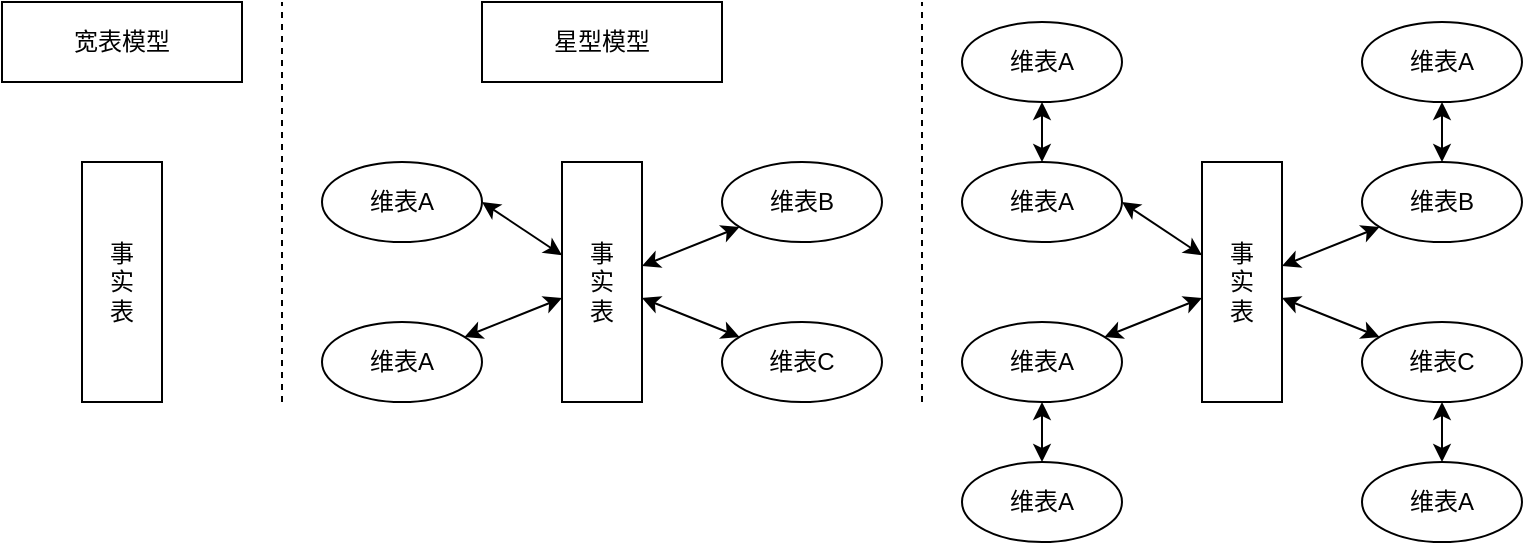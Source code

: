 <mxfile version="21.3.7" type="github">
  <diagram name="第 1 页" id="wSnmJ4HG-NBb-icWCbgJ">
    <mxGraphModel dx="954" dy="584" grid="1" gridSize="10" guides="1" tooltips="1" connect="1" arrows="1" fold="1" page="1" pageScale="1" pageWidth="827" pageHeight="1169" math="0" shadow="0">
      <root>
        <mxCell id="0" />
        <mxCell id="1" parent="0" />
        <mxCell id="QH9CZA3Y4ecUSDF3VbWD-1" value="事&lt;br&gt;实&lt;br&gt;表" style="rounded=0;whiteSpace=wrap;html=1;" vertex="1" parent="1">
          <mxGeometry x="100" y="160" width="40" height="120" as="geometry" />
        </mxCell>
        <mxCell id="QH9CZA3Y4ecUSDF3VbWD-2" value="宽表模型" style="rounded=0;whiteSpace=wrap;html=1;" vertex="1" parent="1">
          <mxGeometry x="60" y="80" width="120" height="40" as="geometry" />
        </mxCell>
        <mxCell id="QH9CZA3Y4ecUSDF3VbWD-3" value="" style="endArrow=none;html=1;rounded=0;dashed=1;" edge="1" parent="1">
          <mxGeometry width="50" height="50" relative="1" as="geometry">
            <mxPoint x="200" y="280" as="sourcePoint" />
            <mxPoint x="200" y="80" as="targetPoint" />
          </mxGeometry>
        </mxCell>
        <mxCell id="QH9CZA3Y4ecUSDF3VbWD-15" style="rounded=0;orthogonalLoop=1;jettySize=auto;html=1;entryX=1;entryY=0.5;entryDx=0;entryDy=0;startArrow=classic;startFill=1;" edge="1" parent="1" source="QH9CZA3Y4ecUSDF3VbWD-4" target="QH9CZA3Y4ecUSDF3VbWD-6">
          <mxGeometry relative="1" as="geometry" />
        </mxCell>
        <mxCell id="QH9CZA3Y4ecUSDF3VbWD-17" value="" style="rounded=0;orthogonalLoop=1;jettySize=auto;html=1;startArrow=classic;startFill=1;" edge="1" parent="1" source="QH9CZA3Y4ecUSDF3VbWD-4" target="QH9CZA3Y4ecUSDF3VbWD-9">
          <mxGeometry relative="1" as="geometry" />
        </mxCell>
        <mxCell id="QH9CZA3Y4ecUSDF3VbWD-4" value="事&lt;br&gt;实&lt;br&gt;表" style="rounded=0;whiteSpace=wrap;html=1;" vertex="1" parent="1">
          <mxGeometry x="340" y="160" width="40" height="120" as="geometry" />
        </mxCell>
        <mxCell id="QH9CZA3Y4ecUSDF3VbWD-6" value="维表A" style="ellipse;whiteSpace=wrap;html=1;" vertex="1" parent="1">
          <mxGeometry x="220" y="160" width="80" height="40" as="geometry" />
        </mxCell>
        <mxCell id="QH9CZA3Y4ecUSDF3VbWD-16" value="" style="rounded=0;orthogonalLoop=1;jettySize=auto;html=1;startArrow=classic;startFill=1;" edge="1" parent="1" source="QH9CZA3Y4ecUSDF3VbWD-7" target="QH9CZA3Y4ecUSDF3VbWD-4">
          <mxGeometry relative="1" as="geometry" />
        </mxCell>
        <mxCell id="QH9CZA3Y4ecUSDF3VbWD-7" value="维表A" style="ellipse;whiteSpace=wrap;html=1;" vertex="1" parent="1">
          <mxGeometry x="220" y="240" width="80" height="40" as="geometry" />
        </mxCell>
        <mxCell id="QH9CZA3Y4ecUSDF3VbWD-18" value="" style="rounded=0;orthogonalLoop=1;jettySize=auto;html=1;startArrow=classic;startFill=1;" edge="1" parent="1" source="QH9CZA3Y4ecUSDF3VbWD-8" target="QH9CZA3Y4ecUSDF3VbWD-4">
          <mxGeometry relative="1" as="geometry" />
        </mxCell>
        <mxCell id="QH9CZA3Y4ecUSDF3VbWD-8" value="维表B" style="ellipse;whiteSpace=wrap;html=1;" vertex="1" parent="1">
          <mxGeometry x="420" y="160" width="80" height="40" as="geometry" />
        </mxCell>
        <mxCell id="QH9CZA3Y4ecUSDF3VbWD-9" value="维表C" style="ellipse;whiteSpace=wrap;html=1;" vertex="1" parent="1">
          <mxGeometry x="420" y="240" width="80" height="40" as="geometry" />
        </mxCell>
        <mxCell id="QH9CZA3Y4ecUSDF3VbWD-10" value="星型模型" style="rounded=0;whiteSpace=wrap;html=1;" vertex="1" parent="1">
          <mxGeometry x="300" y="80" width="120" height="40" as="geometry" />
        </mxCell>
        <mxCell id="QH9CZA3Y4ecUSDF3VbWD-19" value="" style="endArrow=none;html=1;rounded=0;dashed=1;" edge="1" parent="1">
          <mxGeometry width="50" height="50" relative="1" as="geometry">
            <mxPoint x="520" y="280" as="sourcePoint" />
            <mxPoint x="520" y="80" as="targetPoint" />
          </mxGeometry>
        </mxCell>
        <mxCell id="QH9CZA3Y4ecUSDF3VbWD-21" style="rounded=0;orthogonalLoop=1;jettySize=auto;html=1;entryX=1;entryY=0.5;entryDx=0;entryDy=0;startArrow=classic;startFill=1;" edge="1" parent="1" source="QH9CZA3Y4ecUSDF3VbWD-23" target="QH9CZA3Y4ecUSDF3VbWD-24">
          <mxGeometry relative="1" as="geometry" />
        </mxCell>
        <mxCell id="QH9CZA3Y4ecUSDF3VbWD-22" value="" style="rounded=0;orthogonalLoop=1;jettySize=auto;html=1;startArrow=classic;startFill=1;" edge="1" parent="1" source="QH9CZA3Y4ecUSDF3VbWD-23" target="QH9CZA3Y4ecUSDF3VbWD-29">
          <mxGeometry relative="1" as="geometry" />
        </mxCell>
        <mxCell id="QH9CZA3Y4ecUSDF3VbWD-23" value="事&lt;br&gt;实&lt;br&gt;表" style="rounded=0;whiteSpace=wrap;html=1;" vertex="1" parent="1">
          <mxGeometry x="660" y="160" width="40" height="120" as="geometry" />
        </mxCell>
        <mxCell id="QH9CZA3Y4ecUSDF3VbWD-38" value="" style="edgeStyle=orthogonalEdgeStyle;rounded=0;orthogonalLoop=1;jettySize=auto;html=1;startArrow=classic;startFill=1;" edge="1" parent="1" source="QH9CZA3Y4ecUSDF3VbWD-24" target="QH9CZA3Y4ecUSDF3VbWD-30">
          <mxGeometry relative="1" as="geometry" />
        </mxCell>
        <mxCell id="QH9CZA3Y4ecUSDF3VbWD-24" value="维表A" style="ellipse;whiteSpace=wrap;html=1;" vertex="1" parent="1">
          <mxGeometry x="540" y="160" width="80" height="40" as="geometry" />
        </mxCell>
        <mxCell id="QH9CZA3Y4ecUSDF3VbWD-25" value="" style="rounded=0;orthogonalLoop=1;jettySize=auto;html=1;startArrow=classic;startFill=1;" edge="1" parent="1" source="QH9CZA3Y4ecUSDF3VbWD-26" target="QH9CZA3Y4ecUSDF3VbWD-23">
          <mxGeometry relative="1" as="geometry" />
        </mxCell>
        <mxCell id="QH9CZA3Y4ecUSDF3VbWD-26" value="维表A" style="ellipse;whiteSpace=wrap;html=1;" vertex="1" parent="1">
          <mxGeometry x="540" y="240" width="80" height="40" as="geometry" />
        </mxCell>
        <mxCell id="QH9CZA3Y4ecUSDF3VbWD-27" value="" style="rounded=0;orthogonalLoop=1;jettySize=auto;html=1;startArrow=classic;startFill=1;" edge="1" parent="1" source="QH9CZA3Y4ecUSDF3VbWD-28" target="QH9CZA3Y4ecUSDF3VbWD-23">
          <mxGeometry relative="1" as="geometry" />
        </mxCell>
        <mxCell id="QH9CZA3Y4ecUSDF3VbWD-39" value="" style="edgeStyle=orthogonalEdgeStyle;rounded=0;orthogonalLoop=1;jettySize=auto;html=1;startArrow=classic;startFill=1;" edge="1" parent="1" source="QH9CZA3Y4ecUSDF3VbWD-28" target="QH9CZA3Y4ecUSDF3VbWD-33">
          <mxGeometry relative="1" as="geometry" />
        </mxCell>
        <mxCell id="QH9CZA3Y4ecUSDF3VbWD-28" value="维表B" style="ellipse;whiteSpace=wrap;html=1;" vertex="1" parent="1">
          <mxGeometry x="740" y="160" width="80" height="40" as="geometry" />
        </mxCell>
        <mxCell id="QH9CZA3Y4ecUSDF3VbWD-29" value="维表C" style="ellipse;whiteSpace=wrap;html=1;" vertex="1" parent="1">
          <mxGeometry x="740" y="240" width="80" height="40" as="geometry" />
        </mxCell>
        <mxCell id="QH9CZA3Y4ecUSDF3VbWD-30" value="维表A" style="ellipse;whiteSpace=wrap;html=1;" vertex="1" parent="1">
          <mxGeometry x="540" y="90" width="80" height="40" as="geometry" />
        </mxCell>
        <mxCell id="QH9CZA3Y4ecUSDF3VbWD-34" value="" style="edgeStyle=orthogonalEdgeStyle;rounded=0;orthogonalLoop=1;jettySize=auto;html=1;startArrow=classic;startFill=1;" edge="1" parent="1" source="QH9CZA3Y4ecUSDF3VbWD-31" target="QH9CZA3Y4ecUSDF3VbWD-26">
          <mxGeometry relative="1" as="geometry" />
        </mxCell>
        <mxCell id="QH9CZA3Y4ecUSDF3VbWD-31" value="维表A" style="ellipse;whiteSpace=wrap;html=1;" vertex="1" parent="1">
          <mxGeometry x="540" y="310" width="80" height="40" as="geometry" />
        </mxCell>
        <mxCell id="QH9CZA3Y4ecUSDF3VbWD-35" value="" style="edgeStyle=orthogonalEdgeStyle;rounded=0;orthogonalLoop=1;jettySize=auto;html=1;startArrow=classic;startFill=1;" edge="1" parent="1" source="QH9CZA3Y4ecUSDF3VbWD-32" target="QH9CZA3Y4ecUSDF3VbWD-29">
          <mxGeometry relative="1" as="geometry" />
        </mxCell>
        <mxCell id="QH9CZA3Y4ecUSDF3VbWD-32" value="维表A" style="ellipse;whiteSpace=wrap;html=1;" vertex="1" parent="1">
          <mxGeometry x="740" y="310" width="80" height="40" as="geometry" />
        </mxCell>
        <mxCell id="QH9CZA3Y4ecUSDF3VbWD-33" value="维表A" style="ellipse;whiteSpace=wrap;html=1;" vertex="1" parent="1">
          <mxGeometry x="740" y="90" width="80" height="40" as="geometry" />
        </mxCell>
      </root>
    </mxGraphModel>
  </diagram>
</mxfile>
